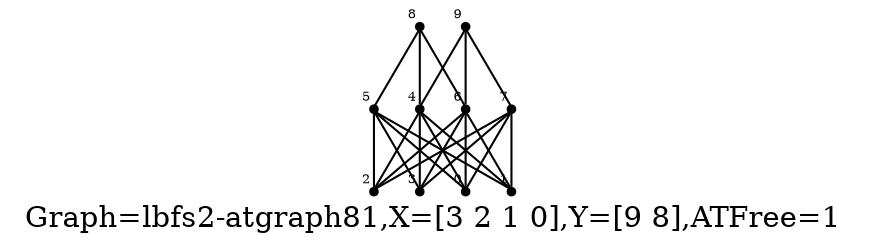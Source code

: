 /* Created by igraph 0.8.0-pre+0200568 */
graph {
  graph [
    label="Graph=lbfs2-atgraph81,X=[3 2 1 0],Y=[9 8],ATFree=1 "
    labelloc=bottom
  ];
  0 [
    pos="1.900000,3.000000!"
    shape=point
    fontsize=6
    xlabel=0
  ];
  1 [
    pos="2.000000,2.000000!"
    shape=point
    fontsize=6
    xlabel=1
  ];
  2 [
    pos="1.900000,1.000000!"
    shape=point
    fontsize=6
    xlabel=2
  ];
  3 [
    pos="2.000000,0.000000!"
    shape=point
    fontsize=6
    xlabel=3
  ];
  4 [
    pos="0.900000,3.000000!"
    shape=point
    fontsize=6
    xlabel=4
  ];
  5 [
    pos="1.000000,0.000000!"
    shape=point
    fontsize=6
    xlabel=5
  ];
  6 [
    pos="1.000000,2.000000!"
    shape=point
    fontsize=6
    xlabel=6
  ];
  7 [
    pos="0.900000,1.000000!"
    shape=point
    fontsize=6
    xlabel=7
  ];
  8 [
    pos="-0.100000,2.000000!"
    shape=point
    fontsize=6
    xlabel=8
  ];
  9 [
    pos="0.000000,1.000000!"
    shape=point
    fontsize=6
    xlabel=9
  ];

  4 -- 0;
  5 -- 0;
  6 -- 0;
  7 -- 0;
  4 -- 1;
  5 -- 1;
  6 -- 1;
  7 -- 1;
  4 -- 2;
  5 -- 2;
  6 -- 2;
  7 -- 2;
  4 -- 3;
  5 -- 3;
  6 -- 3;
  7 -- 3;
  8 -- 4;
  8 -- 5;
  8 -- 6;
  9 -- 4;
  9 -- 6;
  9 -- 7;
}
